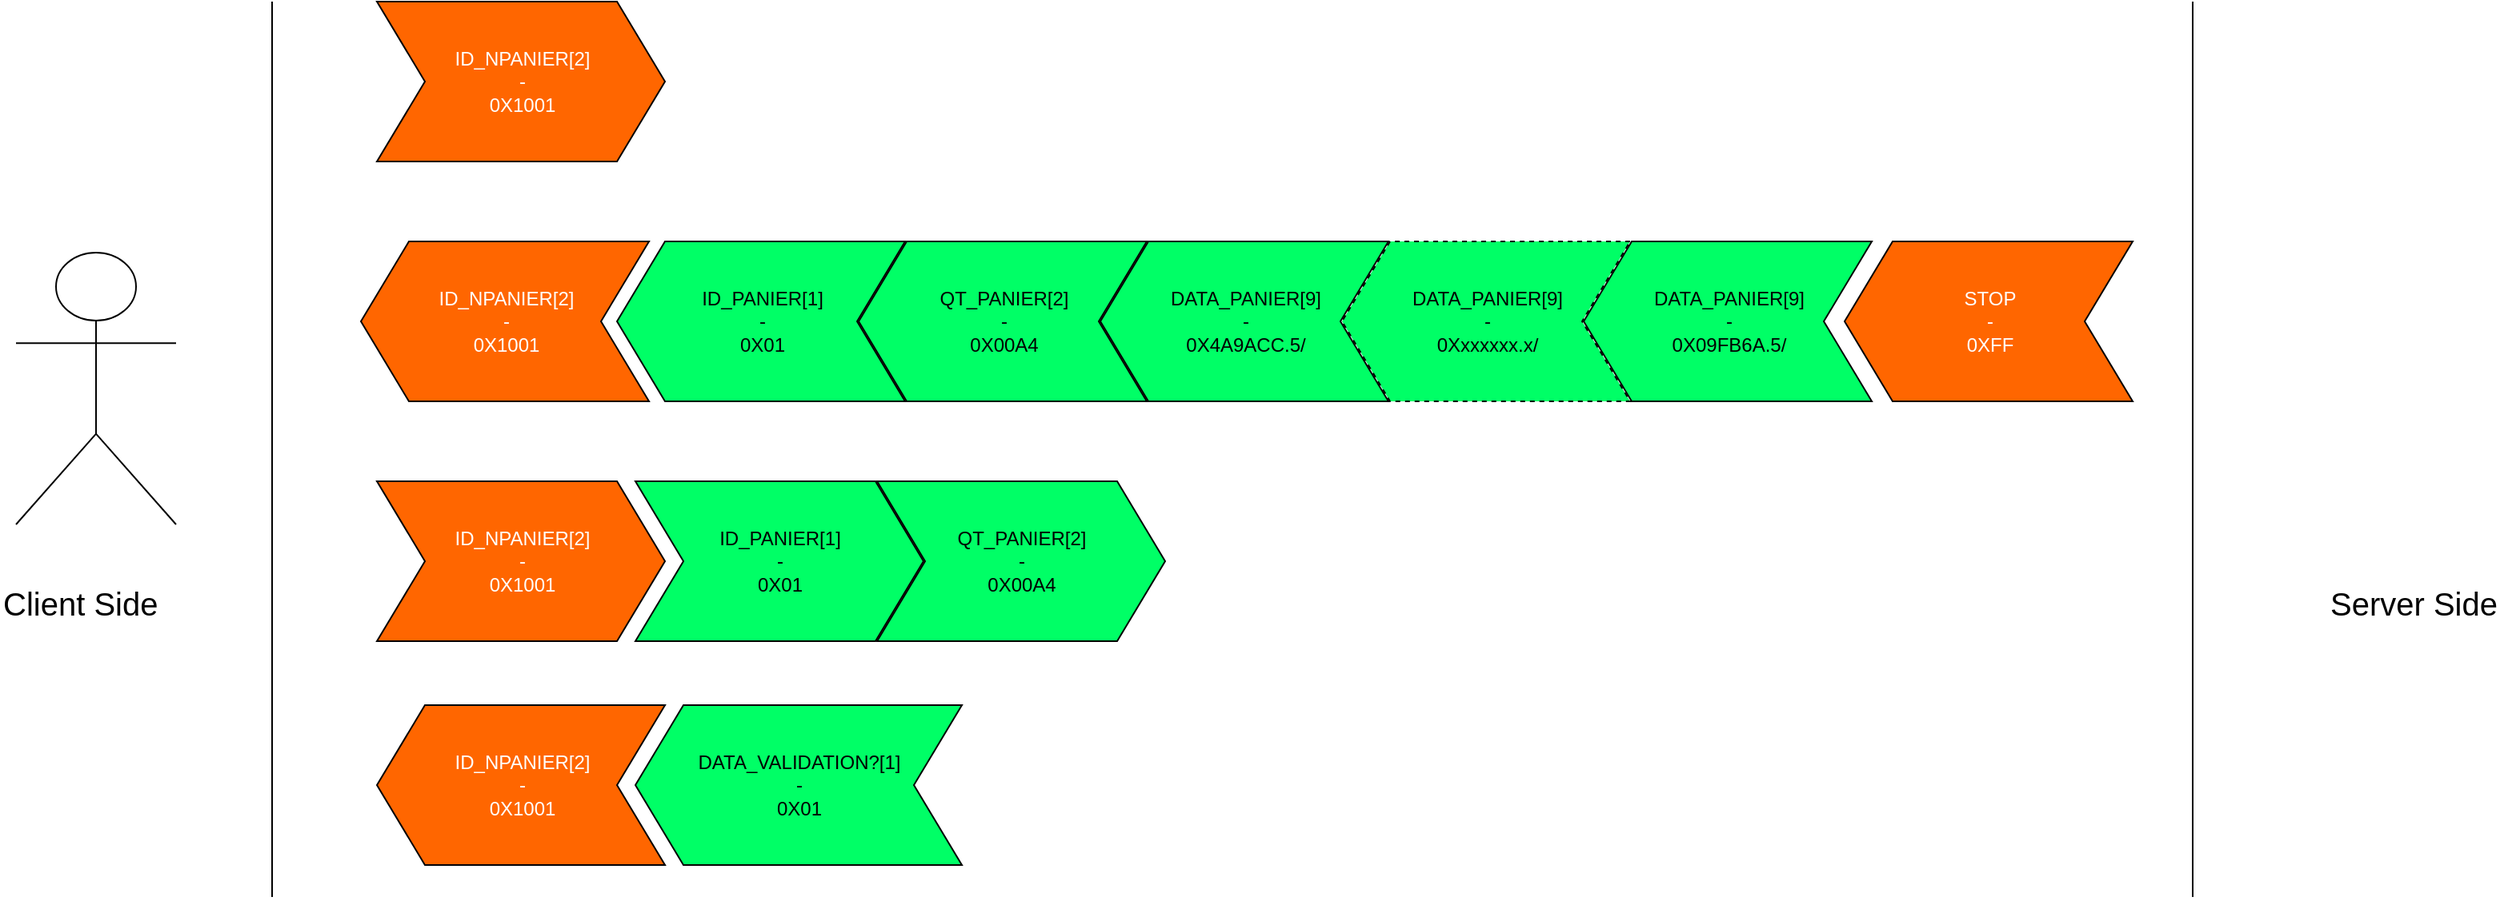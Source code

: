 <mxfile version="10.6.9" type="device"><diagram id="ZjIHOptwMx0nkqeEf-SL" name="Page-1"><mxGraphModel dx="2212" dy="1080" grid="1" gridSize="10" guides="1" tooltips="1" connect="1" arrows="1" fold="1" page="1" pageScale="1" pageWidth="850" pageHeight="1100" math="0" shadow="0"><root><mxCell id="0"/><mxCell id="1" parent="0"/><mxCell id="g5P4AbwQkBdL3FEdaRcS-1" value="&lt;div&gt;&lt;font color=&quot;#FFFFFF&quot;&gt;ID_NPANIER[2]&lt;/font&gt;&lt;/div&gt;&lt;div&gt;&lt;font color=&quot;#FFFFFF&quot;&gt;-&lt;/font&gt;&lt;/div&gt;&lt;div&gt;&lt;font color=&quot;#FFFFFF&quot;&gt;0X1001&lt;br&gt;&lt;/font&gt;&lt;/div&gt;" style="html=1;shadow=0;dashed=0;align=center;verticalAlign=middle;shape=mxgraph.arrows2.arrow;dy=0;dx=30;notch=30;fillColor=#ff6600;" vertex="1" parent="1"><mxGeometry x="305.5" y="280" width="180" height="100" as="geometry"/></mxCell><mxCell id="g5P4AbwQkBdL3FEdaRcS-9" value="" style="group" vertex="1" connectable="0" parent="1"><mxGeometry x="295.5" y="430" width="1107" height="100" as="geometry"/></mxCell><mxCell id="g5P4AbwQkBdL3FEdaRcS-2" value="&lt;div&gt;&lt;font color=&quot;#FFFFFF&quot;&gt;ID_NPANIER[2]&lt;/font&gt;&lt;/div&gt;&lt;div&gt;&lt;font color=&quot;#FFFFFF&quot;&gt;-&lt;/font&gt;&lt;/div&gt;&lt;div&gt;&lt;font color=&quot;#FFFFFF&quot;&gt;0X1001&lt;br&gt;&lt;/font&gt;&lt;/div&gt;" style="html=1;shadow=0;dashed=0;align=center;verticalAlign=middle;shape=mxgraph.arrows2.arrow;dy=0;dx=30;notch=30;flipV=0;flipH=1;fillColor=#ff6600;" vertex="1" parent="g5P4AbwQkBdL3FEdaRcS-9"><mxGeometry width="180" height="100" as="geometry"/></mxCell><mxCell id="g5P4AbwQkBdL3FEdaRcS-3" value="&lt;div&gt;ID_PANIER[1]&lt;/div&gt;&lt;div&gt;-&lt;/div&gt;&lt;div&gt;0X01&lt;br&gt;&lt;/div&gt;" style="html=1;shadow=0;dashed=0;align=center;verticalAlign=middle;shape=mxgraph.arrows2.arrow;dy=0;dx=30;notch=30;flipV=0;flipH=1;fillColor=#00FF66;" vertex="1" parent="g5P4AbwQkBdL3FEdaRcS-9"><mxGeometry x="160" width="180" height="100" as="geometry"/></mxCell><mxCell id="g5P4AbwQkBdL3FEdaRcS-4" value="&lt;div&gt;QT_PANIER[2]&lt;/div&gt;&lt;div&gt;-&lt;/div&gt;&lt;div&gt;0X00A4&lt;br&gt;&lt;/div&gt;" style="html=1;shadow=0;dashed=0;align=center;verticalAlign=middle;shape=mxgraph.arrows2.arrow;dy=0;dx=30;notch=30;flipV=0;flipH=1;fillColor=#00FF66;" vertex="1" parent="g5P4AbwQkBdL3FEdaRcS-9"><mxGeometry x="311" width="180" height="100" as="geometry"/></mxCell><mxCell id="g5P4AbwQkBdL3FEdaRcS-5" value="&lt;div&gt;DATA_PANIER[9]&lt;/div&gt;&lt;div&gt;-&lt;/div&gt;0X4A9ACC.5/" style="html=1;shadow=0;dashed=0;align=center;verticalAlign=middle;shape=mxgraph.arrows2.arrow;dy=0;dx=30;notch=30;flipV=0;flipH=1;fillColor=#00FF66;" vertex="1" parent="g5P4AbwQkBdL3FEdaRcS-9"><mxGeometry x="462" width="180" height="100" as="geometry"/></mxCell><mxCell id="g5P4AbwQkBdL3FEdaRcS-6" value="&lt;div&gt;DATA_PANIER[9]&lt;/div&gt;&lt;div&gt;-&lt;/div&gt;0Xxxxxxx.x/" style="html=1;shadow=0;dashed=1;align=center;verticalAlign=middle;shape=mxgraph.arrows2.arrow;dy=0;dx=30;notch=30;flipV=0;flipH=1;fillColor=#00FF66;" vertex="1" parent="g5P4AbwQkBdL3FEdaRcS-9"><mxGeometry x="613" width="180" height="100" as="geometry"/></mxCell><mxCell id="g5P4AbwQkBdL3FEdaRcS-7" value="&lt;div&gt;DATA_PANIER[9]&lt;/div&gt;&lt;div&gt;-&lt;/div&gt;0X09FB6A.5/" style="html=1;shadow=0;dashed=0;align=center;verticalAlign=middle;shape=mxgraph.arrows2.arrow;dy=0;dx=30;notch=30;flipV=0;flipH=1;fillColor=#00ff66;" vertex="1" parent="g5P4AbwQkBdL3FEdaRcS-9"><mxGeometry x="764" width="180" height="100" as="geometry"/></mxCell><mxCell id="g5P4AbwQkBdL3FEdaRcS-8" value="&lt;div&gt;STOP&lt;/div&gt;&lt;div&gt;-&lt;/div&gt;&lt;div&gt;0XFF&lt;br&gt;&lt;/div&gt;" style="html=1;shadow=0;dashed=0;align=center;verticalAlign=middle;shape=mxgraph.arrows2.arrow;dy=0;dx=30;notch=30;flipV=0;flipH=1;fillColor=#FF6600;fontColor=#FFFFFF;" vertex="1" parent="g5P4AbwQkBdL3FEdaRcS-9"><mxGeometry x="927" width="180" height="100" as="geometry"/></mxCell><mxCell id="g5P4AbwQkBdL3FEdaRcS-10" value="Actor" style="shape=umlActor;verticalLabelPosition=bottom;labelBackgroundColor=#ffffff;verticalAlign=top;html=1;outlineConnect=0;fillColor=#FFFFFF;fontColor=#FFFFFF;" vertex="1" parent="1"><mxGeometry x="80" y="437" width="100" height="170" as="geometry"/></mxCell><mxCell id="g5P4AbwQkBdL3FEdaRcS-11" value="" style="endArrow=none;html=1;fontColor=#FFFFFF;" edge="1" parent="1"><mxGeometry width="50" height="50" relative="1" as="geometry"><mxPoint x="240" y="840" as="sourcePoint"/><mxPoint x="240" y="280" as="targetPoint"/></mxGeometry></mxCell><mxCell id="g5P4AbwQkBdL3FEdaRcS-12" value="" style="endArrow=none;html=1;fontColor=#FFFFFF;" edge="1" parent="1"><mxGeometry width="50" height="50" relative="1" as="geometry"><mxPoint x="1440" y="840" as="sourcePoint"/><mxPoint x="1440" y="280" as="targetPoint"/></mxGeometry></mxCell><mxCell id="g5P4AbwQkBdL3FEdaRcS-13" value="Client Side" style="text;html=1;resizable=0;points=[];autosize=1;align=left;verticalAlign=top;spacingTop=-4;fontColor=#000000;fontSize=20;" vertex="1" parent="1"><mxGeometry x="70" y="642" width="80" height="20" as="geometry"/></mxCell><mxCell id="g5P4AbwQkBdL3FEdaRcS-14" value="&lt;div&gt;&lt;font color=&quot;#FFFFFF&quot;&gt;ID_NPANIER[2]&lt;/font&gt;&lt;/div&gt;&lt;div&gt;&lt;font color=&quot;#FFFFFF&quot;&gt;-&lt;/font&gt;&lt;/div&gt;&lt;div&gt;&lt;font color=&quot;#FFFFFF&quot;&gt;0X1001&lt;br&gt;&lt;/font&gt;&lt;/div&gt;" style="html=1;shadow=0;dashed=0;align=center;verticalAlign=middle;shape=mxgraph.arrows2.arrow;dy=0;dx=30;notch=30;fillColor=#ff6600;" vertex="1" parent="1"><mxGeometry x="305.5" y="580" width="180" height="100" as="geometry"/></mxCell><mxCell id="g5P4AbwQkBdL3FEdaRcS-15" value="&lt;div&gt;ID_PANIER[1]&lt;/div&gt;&lt;div&gt;-&lt;/div&gt;&lt;div&gt;0X01&lt;br&gt;&lt;/div&gt;" style="html=1;shadow=0;dashed=0;align=center;verticalAlign=middle;shape=mxgraph.arrows2.arrow;dy=0;dx=30;notch=30;flipV=0;flipH=0;fillColor=#00FF66;" vertex="1" parent="1"><mxGeometry x="467" y="580" width="180" height="100" as="geometry"/></mxCell><mxCell id="g5P4AbwQkBdL3FEdaRcS-16" value="&lt;div&gt;QT_PANIER[2]&lt;/div&gt;&lt;div&gt;-&lt;/div&gt;&lt;div&gt;0X00A4&lt;br&gt;&lt;/div&gt;" style="html=1;shadow=0;dashed=0;align=center;verticalAlign=middle;shape=mxgraph.arrows2.arrow;dy=0;dx=30;notch=30;flipV=0;flipH=0;fillColor=#00FF66;" vertex="1" parent="1"><mxGeometry x="618" y="580" width="180" height="100" as="geometry"/></mxCell><mxCell id="g5P4AbwQkBdL3FEdaRcS-17" value="&lt;div&gt;&lt;font color=&quot;#FFFFFF&quot;&gt;ID_NPANIER[2]&lt;/font&gt;&lt;/div&gt;&lt;div&gt;&lt;font color=&quot;#FFFFFF&quot;&gt;-&lt;/font&gt;&lt;/div&gt;&lt;div&gt;&lt;font color=&quot;#FFFFFF&quot;&gt;0X1001&lt;br&gt;&lt;/font&gt;&lt;/div&gt;" style="html=1;shadow=0;dashed=0;align=center;verticalAlign=middle;shape=mxgraph.arrows2.arrow;dy=0;dx=30;notch=30;flipV=0;flipH=1;fillColor=#ff6600;" vertex="1" parent="1"><mxGeometry x="305.5" y="720" width="180" height="100" as="geometry"/></mxCell><mxCell id="g5P4AbwQkBdL3FEdaRcS-18" value="&lt;div&gt;DATA_VALIDATION?[1]&lt;/div&gt;&lt;div&gt;-&lt;/div&gt;&lt;div&gt;0X01&lt;br&gt;&lt;/div&gt;" style="html=1;shadow=0;dashed=0;align=center;verticalAlign=middle;shape=mxgraph.arrows2.arrow;dy=0;dx=30;notch=30;flipV=0;flipH=1;fillColor=#00FF66;" vertex="1" parent="1"><mxGeometry x="467" y="720" width="204" height="100" as="geometry"/></mxCell><mxCell id="g5P4AbwQkBdL3FEdaRcS-19" value="Server Side" style="text;html=1;resizable=0;points=[];autosize=1;align=left;verticalAlign=top;spacingTop=-4;fontColor=#000000;fontSize=20;" vertex="1" parent="1"><mxGeometry x="1524" y="642" width="90" height="20" as="geometry"/></mxCell></root></mxGraphModel></diagram></mxfile>